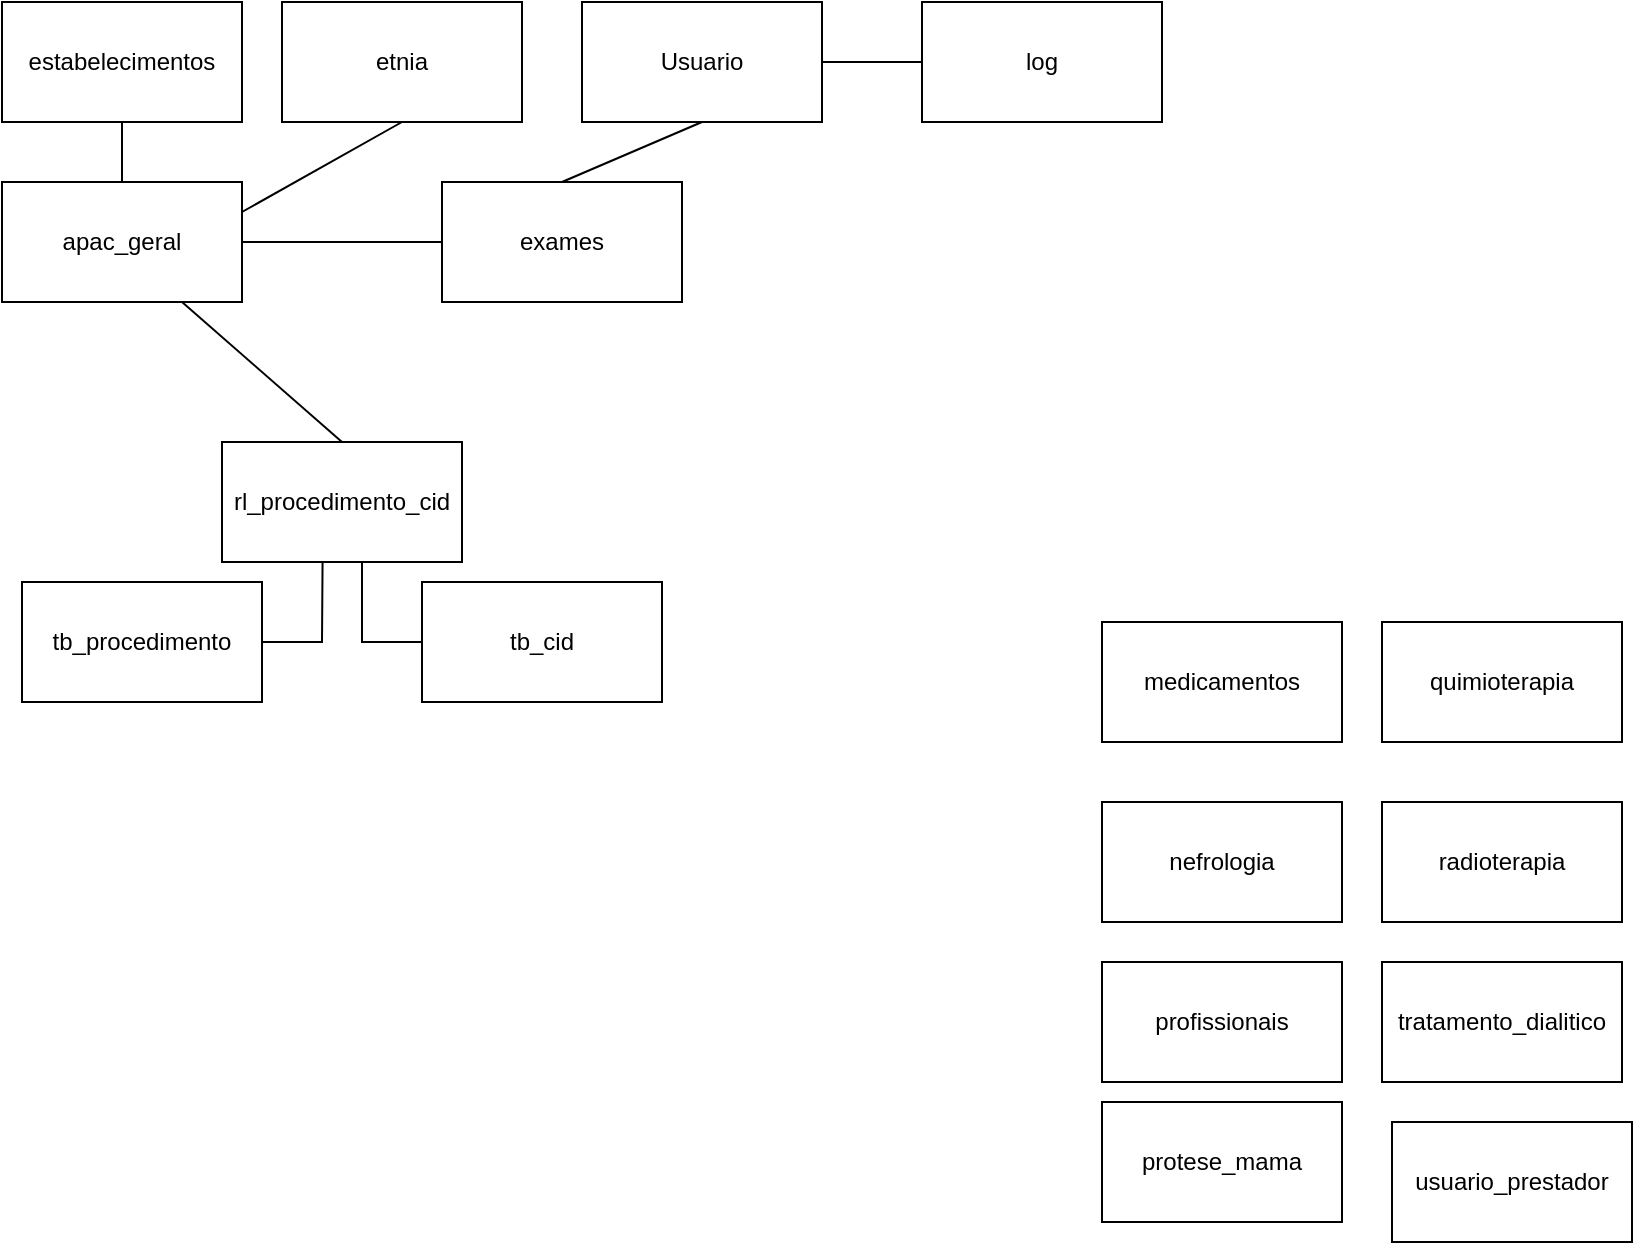 <mxfile version="24.7.12">
  <diagram id="R2lEEEUBdFMjLlhIrx00" name="Page-1">
    <mxGraphModel dx="1075" dy="471" grid="1" gridSize="10" guides="1" tooltips="1" connect="1" arrows="1" fold="1" page="1" pageScale="1" pageWidth="850" pageHeight="1100" math="0" shadow="0" extFonts="Permanent Marker^https://fonts.googleapis.com/css?family=Permanent+Marker">
      <root>
        <mxCell id="0" />
        <mxCell id="1" parent="0" />
        <mxCell id="LkN2s3xgtS9sDvZX6OCe-1" value="apac_geral" style="rounded=0;whiteSpace=wrap;html=1;" vertex="1" parent="1">
          <mxGeometry x="30" y="100" width="120" height="60" as="geometry" />
        </mxCell>
        <mxCell id="LkN2s3xgtS9sDvZX6OCe-4" value="log" style="rounded=0;whiteSpace=wrap;html=1;" vertex="1" parent="1">
          <mxGeometry x="490" y="10" width="120" height="60" as="geometry" />
        </mxCell>
        <mxCell id="LkN2s3xgtS9sDvZX6OCe-5" value="exames" style="rounded=0;whiteSpace=wrap;html=1;" vertex="1" parent="1">
          <mxGeometry x="250" y="100" width="120" height="60" as="geometry" />
        </mxCell>
        <mxCell id="LkN2s3xgtS9sDvZX6OCe-6" value="etnia" style="rounded=0;whiteSpace=wrap;html=1;" vertex="1" parent="1">
          <mxGeometry x="170" y="10" width="120" height="60" as="geometry" />
        </mxCell>
        <mxCell id="LkN2s3xgtS9sDvZX6OCe-7" value="estabelecimentos" style="rounded=0;whiteSpace=wrap;html=1;" vertex="1" parent="1">
          <mxGeometry x="30" y="10" width="120" height="60" as="geometry" />
        </mxCell>
        <mxCell id="LkN2s3xgtS9sDvZX6OCe-8" value="tratamento_dialitico" style="rounded=0;whiteSpace=wrap;html=1;" vertex="1" parent="1">
          <mxGeometry x="720" y="490" width="120" height="60" as="geometry" />
        </mxCell>
        <mxCell id="LkN2s3xgtS9sDvZX6OCe-9" value="radioterapia" style="rounded=0;whiteSpace=wrap;html=1;" vertex="1" parent="1">
          <mxGeometry x="720" y="410" width="120" height="60" as="geometry" />
        </mxCell>
        <mxCell id="LkN2s3xgtS9sDvZX6OCe-10" value="quimioterapia" style="rounded=0;whiteSpace=wrap;html=1;" vertex="1" parent="1">
          <mxGeometry x="720" y="320" width="120" height="60" as="geometry" />
        </mxCell>
        <mxCell id="LkN2s3xgtS9sDvZX6OCe-11" value="protese_mama" style="rounded=0;whiteSpace=wrap;html=1;" vertex="1" parent="1">
          <mxGeometry x="580" y="560" width="120" height="60" as="geometry" />
        </mxCell>
        <mxCell id="LkN2s3xgtS9sDvZX6OCe-12" value="profissionais" style="rounded=0;whiteSpace=wrap;html=1;" vertex="1" parent="1">
          <mxGeometry x="580" y="490" width="120" height="60" as="geometry" />
        </mxCell>
        <mxCell id="LkN2s3xgtS9sDvZX6OCe-13" value="nefrologia" style="rounded=0;whiteSpace=wrap;html=1;" vertex="1" parent="1">
          <mxGeometry x="580" y="410" width="120" height="60" as="geometry" />
        </mxCell>
        <mxCell id="LkN2s3xgtS9sDvZX6OCe-14" value="medicamentos" style="rounded=0;whiteSpace=wrap;html=1;" vertex="1" parent="1">
          <mxGeometry x="580" y="320" width="120" height="60" as="geometry" />
        </mxCell>
        <mxCell id="LkN2s3xgtS9sDvZX6OCe-15" value="usuario_prestador" style="rounded=0;whiteSpace=wrap;html=1;" vertex="1" parent="1">
          <mxGeometry x="725" y="570" width="120" height="60" as="geometry" />
        </mxCell>
        <mxCell id="LkN2s3xgtS9sDvZX6OCe-16" value="Usuario" style="rounded=0;whiteSpace=wrap;html=1;" vertex="1" parent="1">
          <mxGeometry x="320" y="10" width="120" height="60" as="geometry" />
        </mxCell>
        <mxCell id="LkN2s3xgtS9sDvZX6OCe-20" value="rl_procedimento_cid" style="rounded=0;whiteSpace=wrap;html=1;" vertex="1" parent="1">
          <mxGeometry x="140" y="230" width="120" height="60" as="geometry" />
        </mxCell>
        <mxCell id="LkN2s3xgtS9sDvZX6OCe-22" value="tb_procedimento" style="rounded=0;whiteSpace=wrap;html=1;" vertex="1" parent="1">
          <mxGeometry x="40" y="300" width="120" height="60" as="geometry" />
        </mxCell>
        <mxCell id="LkN2s3xgtS9sDvZX6OCe-24" value="tb_cid" style="rounded=0;whiteSpace=wrap;html=1;" vertex="1" parent="1">
          <mxGeometry x="240" y="300" width="120" height="60" as="geometry" />
        </mxCell>
        <mxCell id="LkN2s3xgtS9sDvZX6OCe-31" value="" style="endArrow=none;html=1;rounded=0;exitX=0.5;exitY=1;exitDx=0;exitDy=0;" edge="1" parent="1" source="LkN2s3xgtS9sDvZX6OCe-7">
          <mxGeometry relative="1" as="geometry">
            <mxPoint x="230" y="210" as="sourcePoint" />
            <mxPoint x="90" y="100" as="targetPoint" />
          </mxGeometry>
        </mxCell>
        <mxCell id="LkN2s3xgtS9sDvZX6OCe-32" value="" style="endArrow=none;html=1;rounded=0;exitX=0.5;exitY=1;exitDx=0;exitDy=0;entryX=1;entryY=0.25;entryDx=0;entryDy=0;" edge="1" parent="1" source="LkN2s3xgtS9sDvZX6OCe-6" target="LkN2s3xgtS9sDvZX6OCe-1">
          <mxGeometry relative="1" as="geometry">
            <mxPoint x="230" y="210" as="sourcePoint" />
            <mxPoint x="390" y="210" as="targetPoint" />
          </mxGeometry>
        </mxCell>
        <mxCell id="LkN2s3xgtS9sDvZX6OCe-33" value="" style="endArrow=none;html=1;rounded=0;exitX=0.5;exitY=0;exitDx=0;exitDy=0;entryX=0.75;entryY=1;entryDx=0;entryDy=0;" edge="1" parent="1" source="LkN2s3xgtS9sDvZX6OCe-20" target="LkN2s3xgtS9sDvZX6OCe-1">
          <mxGeometry relative="1" as="geometry">
            <mxPoint x="230" y="210" as="sourcePoint" />
            <mxPoint x="390" y="210" as="targetPoint" />
          </mxGeometry>
        </mxCell>
        <mxCell id="LkN2s3xgtS9sDvZX6OCe-34" value="" style="endArrow=none;html=1;rounded=0;exitX=1;exitY=0.5;exitDx=0;exitDy=0;entryX=0.419;entryY=1.002;entryDx=0;entryDy=0;entryPerimeter=0;" edge="1" parent="1" source="LkN2s3xgtS9sDvZX6OCe-22" target="LkN2s3xgtS9sDvZX6OCe-20">
          <mxGeometry relative="1" as="geometry">
            <mxPoint x="200" y="350" as="sourcePoint" />
            <mxPoint x="360" y="350" as="targetPoint" />
            <Array as="points">
              <mxPoint x="190" y="330" />
            </Array>
          </mxGeometry>
        </mxCell>
        <mxCell id="LkN2s3xgtS9sDvZX6OCe-35" value="" style="endArrow=none;html=1;rounded=0;entryX=0;entryY=0.5;entryDx=0;entryDy=0;" edge="1" parent="1" target="LkN2s3xgtS9sDvZX6OCe-24">
          <mxGeometry relative="1" as="geometry">
            <mxPoint x="210" y="290" as="sourcePoint" />
            <mxPoint x="360" y="350" as="targetPoint" />
            <Array as="points">
              <mxPoint x="210" y="330" />
            </Array>
          </mxGeometry>
        </mxCell>
        <mxCell id="LkN2s3xgtS9sDvZX6OCe-36" value="" style="endArrow=none;html=1;rounded=0;exitX=1;exitY=0.5;exitDx=0;exitDy=0;entryX=0;entryY=0.5;entryDx=0;entryDy=0;" edge="1" parent="1" source="LkN2s3xgtS9sDvZX6OCe-1" target="LkN2s3xgtS9sDvZX6OCe-5">
          <mxGeometry relative="1" as="geometry">
            <mxPoint x="265" y="190" as="sourcePoint" />
            <mxPoint x="425" y="190" as="targetPoint" />
          </mxGeometry>
        </mxCell>
        <mxCell id="LkN2s3xgtS9sDvZX6OCe-37" value="" style="endArrow=none;html=1;rounded=0;exitX=0.5;exitY=1;exitDx=0;exitDy=0;entryX=0.5;entryY=0;entryDx=0;entryDy=0;" edge="1" parent="1" source="LkN2s3xgtS9sDvZX6OCe-16" target="LkN2s3xgtS9sDvZX6OCe-5">
          <mxGeometry relative="1" as="geometry">
            <mxPoint x="410" y="100" as="sourcePoint" />
            <mxPoint x="570" y="100" as="targetPoint" />
          </mxGeometry>
        </mxCell>
        <mxCell id="LkN2s3xgtS9sDvZX6OCe-38" value="" style="endArrow=none;html=1;rounded=0;exitX=1;exitY=0.5;exitDx=0;exitDy=0;entryX=0;entryY=0.5;entryDx=0;entryDy=0;" edge="1" parent="1" source="LkN2s3xgtS9sDvZX6OCe-16" target="LkN2s3xgtS9sDvZX6OCe-4">
          <mxGeometry relative="1" as="geometry">
            <mxPoint x="520" y="130" as="sourcePoint" />
            <mxPoint x="680" y="130" as="targetPoint" />
          </mxGeometry>
        </mxCell>
      </root>
    </mxGraphModel>
  </diagram>
</mxfile>
